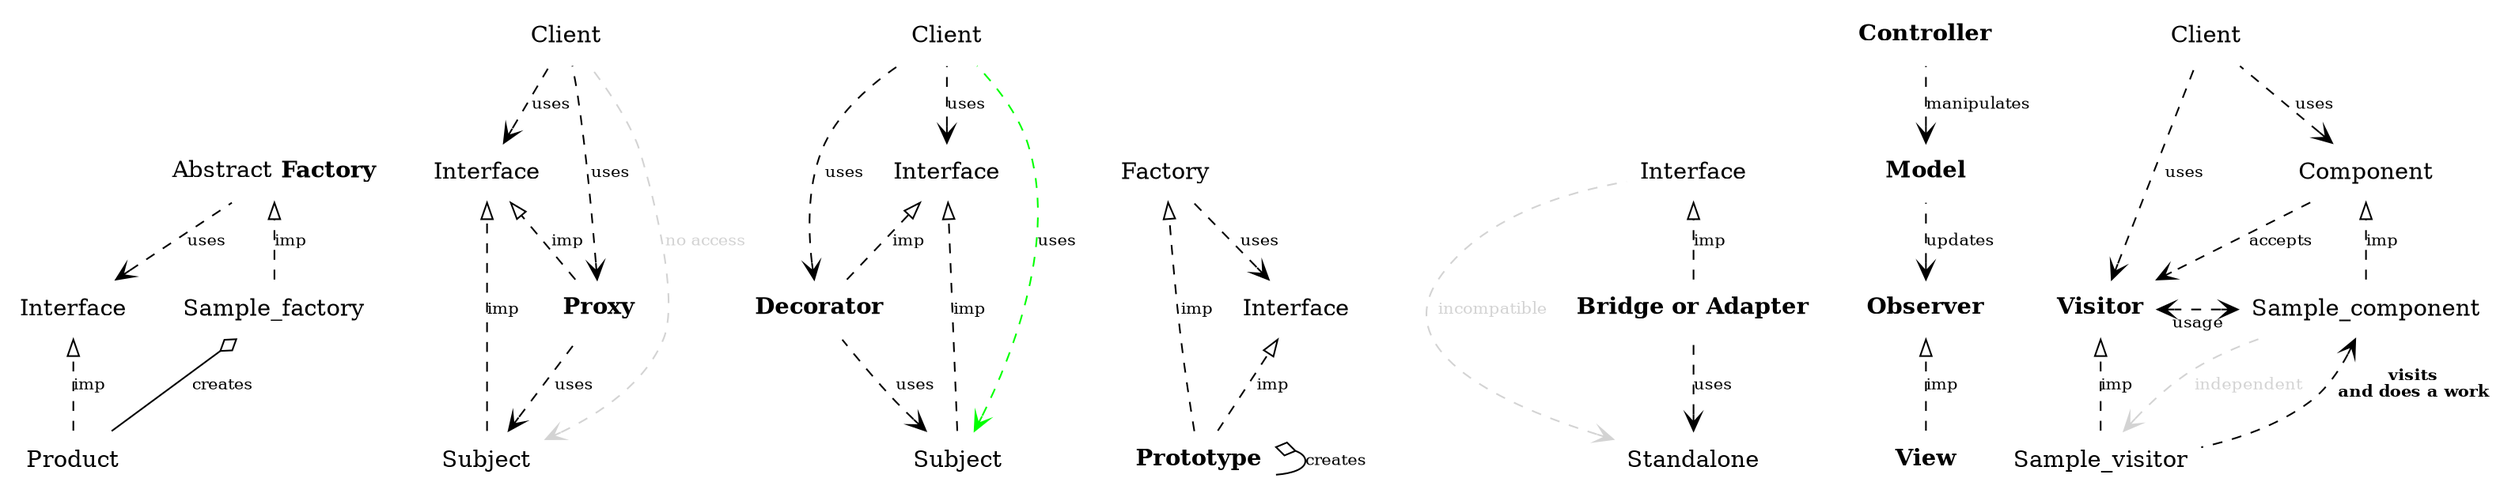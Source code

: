 digraph G {
	rankdir="BT"
	node [shape=plaintext];
	edge [fontsize=10 _fontcolor=darkgray]
	// Inheritance
	edge [label=inh arrowhead=onormal];

	// Implementation
	edge [label=imp weight=1000 arrowhead=onormal style=dashed];
	Product -> Interface;
	Factory [label=<Abstract <b>Factory</b>>]
	Sample_factory -> Factory;
	Proxy [label=<<b>Proxy</b>>]
	{ Subject Proxy } -> Proxy_interface
	Decorator [label=<<b>Decorator</b>>]
	Subject_of_Decorator [label=Subject]
	{ Decorator Subject_of_Decorator} -> Decorator_interface
	Proxy_interface [label="Interface"]
	Decorator_interface [label="Interface"]
	Factory_of_prototype [label=Factory]
	Interface_of_prototype [label=Interface]
	Prototype -> { Factory_of_prototype Interface_of_prototype}
	Prototype [label=<<b>Prototype</b>>]
	Bridge_interface [label=Interface]
	Bridge [label=<<b>Bridge or Adapter</b>>]
	Bridge -> Bridge_interface
	Observer [label=<<b>Observer</b>>]
	View [label=<<b>View</b>>]
	Model [label=<<b>Model</b>>]
	Controller [label=<<b>Controller</b>>]
	View -> Observer

	Visitor [label=<<b>Visitor</b>>]
	//Component [rank=min]
	Sample_visitor -> Visitor
	Sample_component -> Component

	// Aggregation
	edge [label=agg weight=1 arrowtail=odiamond dir=back style=""]

	edge [label=creates dir="" arrowhead=odiamond]
	Product -> Sample_factory
	Prototype -> Prototype

	// Dependencies
	edge [label=uses weight=1 arrowhead=vee style=dashed dir="" ]

	Component -> Visitor [label=accepts weight=0]
	Sample_component -> Visitor [label=usage dir=both _weight=0 arrowtail=vee constraint=false]
	rank = same { Sample_component  Visitor }
	//{Sample_visitor Sample_component } -> Client_of_Visitor [style=invis]
	edge [label=uses weight=1 dir=back arrowtail=vee ]
	Client_of_Decorator [label=Client]
	Subject_of_Decorator -> Decorator -> Client_of_Decorator
	Decorator_interface -> Client_of_Decorator
	Subject_of_Decorator -> Client_of_Decorator [color=green]
	Client_of_Visitor [label=Client]
	Component -> Client_of_Visitor
	Visitor -> Client_of_Visitor

	Subject -> Proxy
	Client_of_Proxy [label=Client]
	Proxy -> Client_of_Proxy
	Proxy_interface -> Client_of_Proxy
	Model -> Controller [label=manipulates]
	Interface -> Factory
	Interface_of_prototype -> Factory_of_prototype
	Standalone -> Bridge
	Observer -> Model [label=updates]
	Sample_component -> Sample_visitor [label=<<b>visits<br/>and does a work</b>> constraint=false]
	edge [color=lightgray fontcolor=lightgray xweight=0  constraint=false]
	Sample_visitor -> Sample_component [label="independent" constraint=false]
	Subject -> Client_of_Proxy [label="no access"]
	Standalone -> Bridge_interface [label="incompatible" constraint=false]
}
